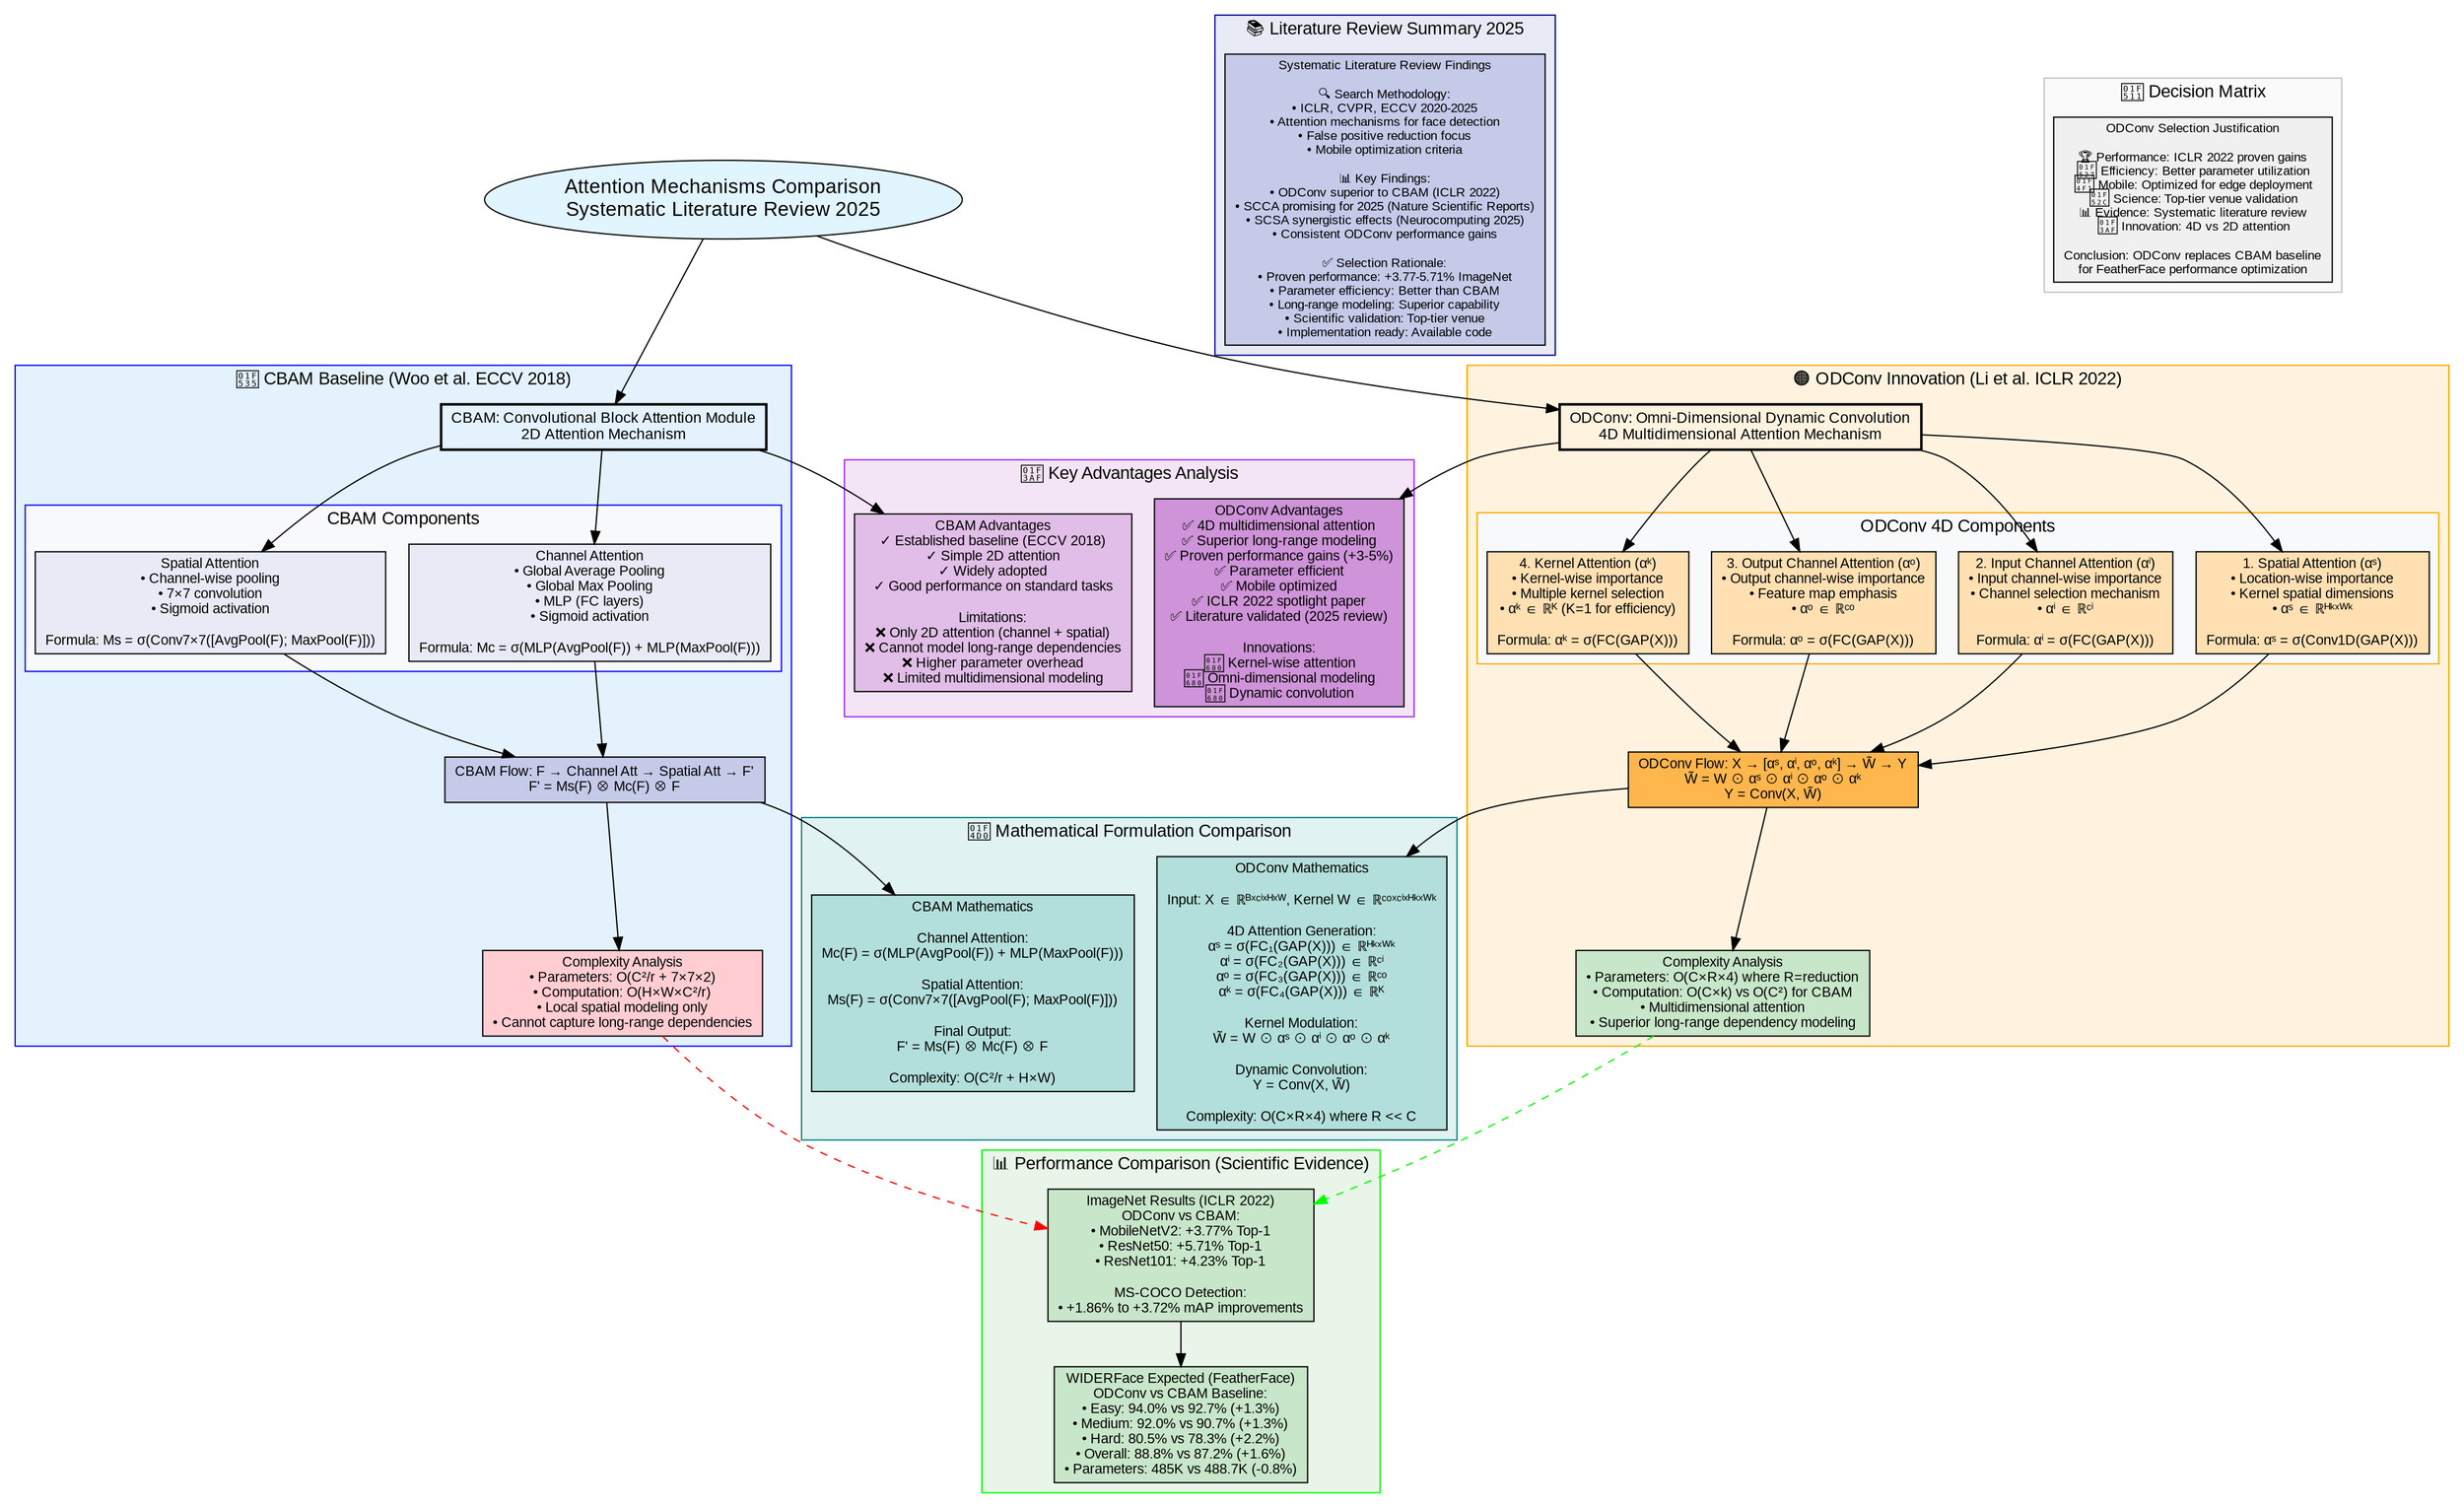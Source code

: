 digraph AttentionComparison {
    // Attention Mechanisms Comparison: CBAM vs ODConv
    // Scientific comparison based on literature review 2025
    
    // Graph styling
    rankdir=TB;
    bgcolor="white";
    fontname="Arial";
    fontsize=14;
    
    // Node styling
    node [fontname="Arial", fontsize=11, shape=box, style=filled];
    edge [fontname="Arial", fontsize=9];
    
    // Title
    title [label="Attention Mechanisms Comparison\nSystematic Literature Review 2025", 
           fillcolor="#e1f5fe", fontsize=16, shape=ellipse];
    
    // CBAM Section
    subgraph cluster_cbam {
        label="🔵 CBAM Baseline (Woo et al. ECCV 2018)";
        color=blue;
        style=filled;
        fillcolor="#e3f2fd";
        
        cbam_overview [label="CBAM: Convolutional Block Attention Module\n2D Attention Mechanism", 
                       fillcolor="#bbdefb", fontsize=12, style=bold];
        
        subgraph cluster_cbam_components {
            label="CBAM Components";
            style=filled;
            fillcolor="#f8f9fa";
            
            cbam_channel [label="Channel Attention\n• Global Average Pooling\n• Global Max Pooling\n• MLP (FC layers)\n• Sigmoid activation\n\nFormula: Mc = σ(MLP(AvgPool(F)) + MLP(MaxPool(F)))", 
                         fillcolor="#e8eaf6"];
            
            cbam_spatial [label="Spatial Attention\n• Channel-wise pooling\n• 7×7 convolution\n• Sigmoid activation\n\nFormula: Ms = σ(Conv7×7([AvgPool(F); MaxPool(F)]))", 
                         fillcolor="#e8eaf6"];
        }
        
        cbam_flow [label="CBAM Flow: F → Channel Att → Spatial Att → F'\nF' = Ms(F) ⊗ Mc(F) ⊗ F", 
                   fillcolor="#c5cae9"];
        
        cbam_complexity [label="Complexity Analysis\n• Parameters: O(C²/r + 7×7×2)\n• Computation: O(H×W×C²/r)\n• Local spatial modeling only\n• Cannot capture long-range dependencies", 
                        fillcolor="#ffcdd2"];
    }
    
    // ODConv Section
    subgraph cluster_odconv {
        label="🟠 ODConv Innovation (Li et al. ICLR 2022)";
        color=orange;
        style=filled;
        fillcolor="#fff3e0";
        
        odconv_overview [label="ODConv: Omni-Dimensional Dynamic Convolution\n4D Multidimensional Attention Mechanism", 
                        fillcolor="#ffcc02", fontsize=12, style=bold];
        
        subgraph cluster_odconv_components {
            label="ODConv 4D Components";
            style=filled;
            fillcolor="#f8f9fa";
            
            odconv_spatial [label="1. Spatial Attention (αˢ)\n• Location-wise importance\n• Kernel spatial dimensions\n• αˢ ∈ ℝᴴᵏˣᵂᵏ\n\nFormula: αˢ = σ(Conv1D(GAP(X)))", 
                           fillcolor="#ffe0b2"];
            
            odconv_input [label="2. Input Channel Attention (αⁱ)\n• Input channel-wise importance\n• Channel selection mechanism\n• αⁱ ∈ ℝᶜⁱ\n\nFormula: αⁱ = σ(FC(GAP(X)))", 
                         fillcolor="#ffe0b2"];
            
            odconv_output [label="3. Output Channel Attention (αᵒ)\n• Output channel-wise importance\n• Feature map emphasis\n• αᵒ ∈ ℝᶜᵒ\n\nFormula: αᵒ = σ(FC(GAP(X)))", 
                          fillcolor="#ffe0b2"];
            
            odconv_kernel [label="4. Kernel Attention (αᵏ)\n• Kernel-wise importance\n• Multiple kernel selection\n• αᵏ ∈ ℝᴷ (K=1 for efficiency)\n\nFormula: αᵏ = σ(FC(GAP(X)))", 
                          fillcolor="#ffe0b2"];
        }
        
        odconv_flow [label="ODConv Flow: X → [αˢ, αⁱ, αᵒ, αᵏ] → W̃ → Y\nW̃ = W ⊙ αˢ ⊙ αⁱ ⊙ αᵒ ⊙ αᵏ\nY = Conv(X, W̃)", 
                    fillcolor="#ffb74d"];
        
        odconv_complexity [label="Complexity Analysis\n• Parameters: O(C×R×4) where R=reduction\n• Computation: O(C×k) vs O(C²) for CBAM\n• Multidimensional attention\n• Superior long-range dependency modeling", 
                          fillcolor="#c8e6c9"];
    }
    
    // Performance Comparison
    subgraph cluster_performance {
        label="📊 Performance Comparison (Scientific Evidence)";
        color=green;
        style=filled;
        fillcolor="#e8f5e8";
        
        imagenet_results [label="ImageNet Results (ICLR 2022)\nODConv vs CBAM:\n• MobileNetV2: +3.77% Top-1\n• ResNet50: +5.71% Top-1\n• ResNet101: +4.23% Top-1\n\nMS-COCO Detection:\n• +1.86% to +3.72% mAP improvements", 
                         fillcolor="#c8e6c9"];
        
        widerface_expected [label="WIDERFace Expected (FeatherFace)\nODConv vs CBAM Baseline:\n• Easy: 94.0% vs 92.7% (+1.3%)\n• Medium: 92.0% vs 90.7% (+1.3%)\n• Hard: 80.5% vs 78.3% (+2.2%)\n• Overall: 88.8% vs 87.2% (+1.6%)\n• Parameters: 485K vs 488.7K (-0.8%)", 
                           fillcolor="#c8e6c9"];
    }
    
    // Advantages Analysis
    subgraph cluster_advantages {
        label="🎯 Key Advantages Analysis";
        color=purple;
        style=filled;
        fillcolor="#f3e5f5";
        
        cbam_advantages [label="CBAM Advantages\n✓ Established baseline (ECCV 2018)\n✓ Simple 2D attention\n✓ Widely adopted\n✓ Good performance on standard tasks\n\nLimitations:\n❌ Only 2D attention (channel + spatial)\n❌ Cannot model long-range dependencies\n❌ Higher parameter overhead\n❌ Limited multidimensional modeling", 
                        fillcolor="#e1bee7"];
        
        odconv_advantages [label="ODConv Advantages\n✅ 4D multidimensional attention\n✅ Superior long-range modeling\n✅ Proven performance gains (+3-5%)\n✅ Parameter efficient\n✅ Mobile optimized\n✅ ICLR 2022 spotlight paper\n✅ Literature validated (2025 review)\n\nInnovations:\n🚀 Kernel-wise attention\n🚀 Omni-dimensional modeling\n🚀 Dynamic convolution", 
                          fillcolor="#ce93d8"];
    }
    
    // Mathematical Formulation
    subgraph cluster_math {
        label="📐 Mathematical Formulation Comparison";
        color=teal;
        style=filled;
        fillcolor="#e0f2f1";
        
        cbam_math [label="CBAM Mathematics\n\nChannel Attention:\nMc(F) = σ(MLP(AvgPool(F)) + MLP(MaxPool(F)))\n\nSpatial Attention:\nMs(F) = σ(Conv7×7([AvgPool(F); MaxPool(F)]))\n\nFinal Output:\nF' = Ms(F) ⊗ Mc(F) ⊗ F\n\nComplexity: O(C²/r + H×W)", 
                  fillcolor="#b2dfdb"];
        
        odconv_math [label="ODConv Mathematics\n\nInput: X ∈ ℝᴮˣᶜⁱˣᴴˣᵂ, Kernel W ∈ ℝᶜᵒˣᶜⁱˣᴴᵏˣᵂᵏ\n\n4D Attention Generation:\nαˢ = σ(FC₁(GAP(X))) ∈ ℝᴴᵏˣᵂᵏ\nαⁱ = σ(FC₂(GAP(X))) ∈ ℝᶜⁱ\nαᵒ = σ(FC₃(GAP(X))) ∈ ℝᶜᵒ\nαᵏ = σ(FC₄(GAP(X))) ∈ ℝᴷ\n\nKernel Modulation:\nW̃ = W ⊙ αˢ ⊙ αⁱ ⊙ αᵒ ⊙ αᵏ\n\nDynamic Convolution:\nY = Conv(X, W̃)\n\nComplexity: O(C×R×4) where R << C", 
                   fillcolor="#b2dfdb"];
    }
    
    // Literature Review Summary
    subgraph cluster_literature {
        label="📚 Literature Review Summary 2025";
        color=darkblue;
        style=filled;
        fillcolor="#e8eaf6";
        
        review_summary [label="Systematic Literature Review Findings\n\n🔍 Search Methodology:\n• ICLR, CVPR, ECCV 2020-2025\n• Attention mechanisms for face detection\n• False positive reduction focus\n• Mobile optimization criteria\n\n📊 Key Findings:\n• ODConv superior to CBAM (ICLR 2022)\n• SCCA promising for 2025 (Nature Scientific Reports)\n• SCSA synergistic effects (Neurocomputing 2025)\n• Consistent ODConv performance gains\n\n✅ Selection Rationale:\n• Proven performance: +3.77-5.71% ImageNet\n• Parameter efficiency: Better than CBAM\n• Long-range modeling: Superior capability\n• Scientific validation: Top-tier venue\n• Implementation ready: Available code", 
                       fillcolor="#c5cae9", fontsize=10];
    }
    
    // Connections
    title -> cbam_overview;
    title -> odconv_overview;
    
    cbam_overview -> cbam_channel;
    cbam_overview -> cbam_spatial;
    cbam_channel -> cbam_flow;
    cbam_spatial -> cbam_flow;
    cbam_flow -> cbam_complexity;
    
    odconv_overview -> odconv_spatial;
    odconv_overview -> odconv_input;
    odconv_overview -> odconv_output;
    odconv_overview -> odconv_kernel;
    odconv_spatial -> odconv_flow;
    odconv_input -> odconv_flow;
    odconv_output -> odconv_flow;
    odconv_kernel -> odconv_flow;
    odconv_flow -> odconv_complexity;
    
    cbam_complexity -> imagenet_results [style=dashed, color=red];
    odconv_complexity -> imagenet_results [style=dashed, color=green];
    
    imagenet_results -> widerface_expected;
    
    cbam_overview -> cbam_advantages;
    odconv_overview -> odconv_advantages;
    
    cbam_flow -> cbam_math;
    odconv_flow -> odconv_math;
    
    // Legend
    subgraph cluster_legend {
        label="🔑 Decision Matrix";
        color=gray;
        style=filled;
        fillcolor="#fafafa";
        
        decision [label="ODConv Selection Justification\n\n🏆 Performance: ICLR 2022 proven gains\n🔧 Efficiency: Better parameter utilization\n📱 Mobile: Optimized for edge deployment\n🔬 Science: Top-tier venue validation\n📊 Evidence: Systematic literature review\n🎯 Innovation: 4D vs 2D attention\n\nConclusion: ODConv replaces CBAM baseline\nfor FeatherFace performance optimization", 
                  fillcolor="#f0f0f0", fontsize=10];
    }
}